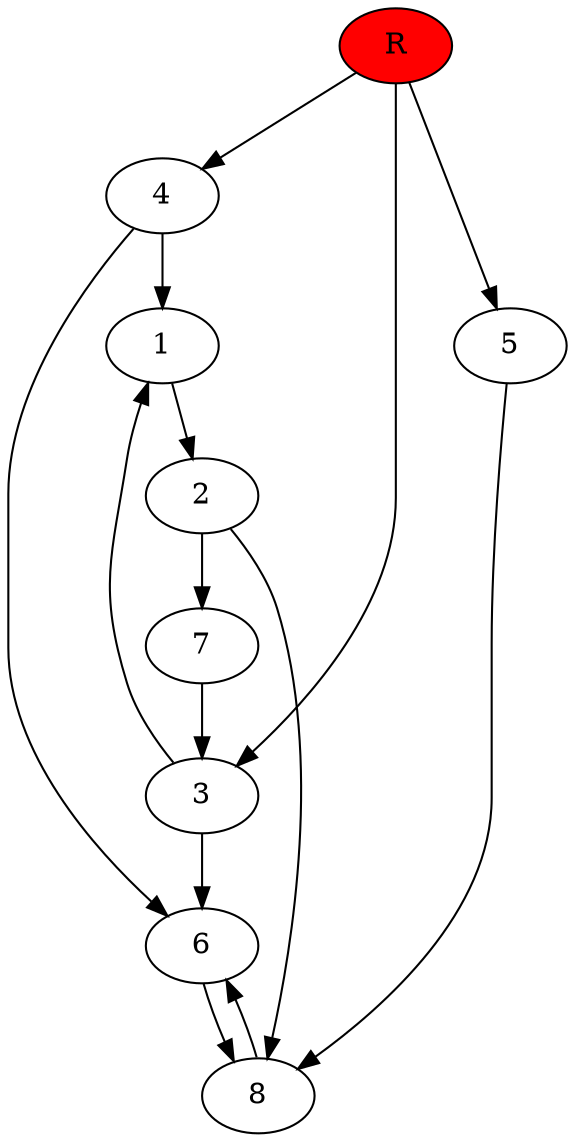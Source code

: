 digraph prb40067 {
	1
	2
	3
	4
	5
	6
	7
	8
	R [fillcolor="#ff0000" style=filled]
	1 -> 2
	2 -> 7
	2 -> 8
	3 -> 1
	3 -> 6
	4 -> 1
	4 -> 6
	5 -> 8
	6 -> 8
	7 -> 3
	8 -> 6
	R -> 3
	R -> 4
	R -> 5
}
